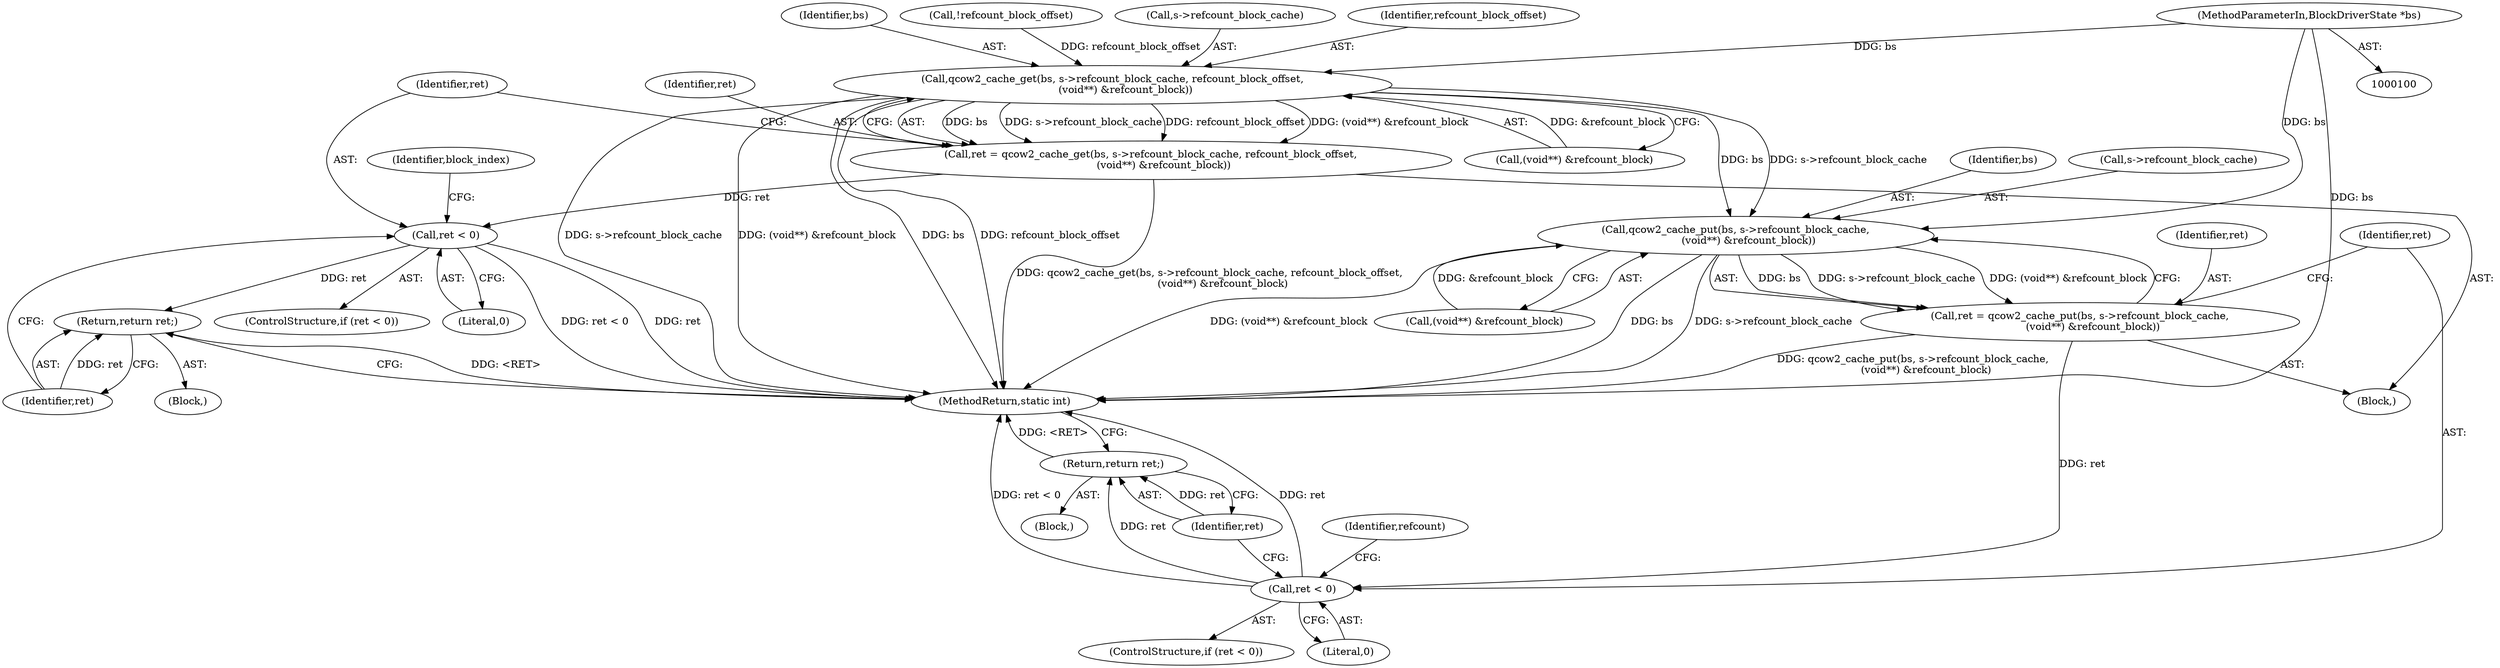 digraph "0_qemu_db8a31d11d6a60f48d6817530640d75aa72a9a2f@pointer" {
"1000101" [label="(MethodParameterIn,BlockDriverState *bs)"];
"1000149" [label="(Call,qcow2_cache_get(bs, s->refcount_block_cache, refcount_block_offset,\n        (void**) &refcount_block))"];
"1000147" [label="(Call,ret = qcow2_cache_get(bs, s->refcount_block_cache, refcount_block_offset,\n        (void**) &refcount_block))"];
"1000160" [label="(Call,ret < 0)"];
"1000164" [label="(Return,return ret;)"];
"1000187" [label="(Call,qcow2_cache_put(bs, s->refcount_block_cache,\n        (void**) &refcount_block))"];
"1000185" [label="(Call,ret = qcow2_cache_put(bs, s->refcount_block_cache,\n        (void**) &refcount_block))"];
"1000197" [label="(Call,ret < 0)"];
"1000201" [label="(Return,return ret;)"];
"1000189" [label="(Call,s->refcount_block_cache)"];
"1000160" [label="(Call,ret < 0)"];
"1000159" [label="(ControlStructure,if (ret < 0))"];
"1000185" [label="(Call,ret = qcow2_cache_put(bs, s->refcount_block_cache,\n        (void**) &refcount_block))"];
"1000163" [label="(Block,)"];
"1000192" [label="(Call,(void**) &refcount_block)"];
"1000151" [label="(Call,s->refcount_block_cache)"];
"1000196" [label="(ControlStructure,if (ret < 0))"];
"1000199" [label="(Literal,0)"];
"1000200" [label="(Block,)"];
"1000154" [label="(Identifier,refcount_block_offset)"];
"1000162" [label="(Literal,0)"];
"1000202" [label="(Identifier,ret)"];
"1000187" [label="(Call,qcow2_cache_put(bs, s->refcount_block_cache,\n        (void**) &refcount_block))"];
"1000101" [label="(MethodParameterIn,BlockDriverState *bs)"];
"1000149" [label="(Call,qcow2_cache_get(bs, s->refcount_block_cache, refcount_block_offset,\n        (void**) &refcount_block))"];
"1000148" [label="(Identifier,ret)"];
"1000205" [label="(MethodReturn,static int)"];
"1000150" [label="(Identifier,bs)"];
"1000103" [label="(Block,)"];
"1000143" [label="(Call,!refcount_block_offset)"];
"1000188" [label="(Identifier,bs)"];
"1000147" [label="(Call,ret = qcow2_cache_get(bs, s->refcount_block_cache, refcount_block_offset,\n        (void**) &refcount_block))"];
"1000155" [label="(Call,(void**) &refcount_block)"];
"1000197" [label="(Call,ret < 0)"];
"1000201" [label="(Return,return ret;)"];
"1000165" [label="(Identifier,ret)"];
"1000167" [label="(Identifier,block_index)"];
"1000204" [label="(Identifier,refcount)"];
"1000164" [label="(Return,return ret;)"];
"1000198" [label="(Identifier,ret)"];
"1000186" [label="(Identifier,ret)"];
"1000161" [label="(Identifier,ret)"];
"1000101" -> "1000100"  [label="AST: "];
"1000101" -> "1000205"  [label="DDG: bs"];
"1000101" -> "1000149"  [label="DDG: bs"];
"1000101" -> "1000187"  [label="DDG: bs"];
"1000149" -> "1000147"  [label="AST: "];
"1000149" -> "1000155"  [label="CFG: "];
"1000150" -> "1000149"  [label="AST: "];
"1000151" -> "1000149"  [label="AST: "];
"1000154" -> "1000149"  [label="AST: "];
"1000155" -> "1000149"  [label="AST: "];
"1000147" -> "1000149"  [label="CFG: "];
"1000149" -> "1000205"  [label="DDG: refcount_block_offset"];
"1000149" -> "1000205"  [label="DDG: s->refcount_block_cache"];
"1000149" -> "1000205"  [label="DDG: (void**) &refcount_block"];
"1000149" -> "1000205"  [label="DDG: bs"];
"1000149" -> "1000147"  [label="DDG: bs"];
"1000149" -> "1000147"  [label="DDG: s->refcount_block_cache"];
"1000149" -> "1000147"  [label="DDG: refcount_block_offset"];
"1000149" -> "1000147"  [label="DDG: (void**) &refcount_block"];
"1000143" -> "1000149"  [label="DDG: refcount_block_offset"];
"1000155" -> "1000149"  [label="DDG: &refcount_block"];
"1000149" -> "1000187"  [label="DDG: bs"];
"1000149" -> "1000187"  [label="DDG: s->refcount_block_cache"];
"1000147" -> "1000103"  [label="AST: "];
"1000148" -> "1000147"  [label="AST: "];
"1000161" -> "1000147"  [label="CFG: "];
"1000147" -> "1000205"  [label="DDG: qcow2_cache_get(bs, s->refcount_block_cache, refcount_block_offset,\n        (void**) &refcount_block)"];
"1000147" -> "1000160"  [label="DDG: ret"];
"1000160" -> "1000159"  [label="AST: "];
"1000160" -> "1000162"  [label="CFG: "];
"1000161" -> "1000160"  [label="AST: "];
"1000162" -> "1000160"  [label="AST: "];
"1000165" -> "1000160"  [label="CFG: "];
"1000167" -> "1000160"  [label="CFG: "];
"1000160" -> "1000205"  [label="DDG: ret < 0"];
"1000160" -> "1000205"  [label="DDG: ret"];
"1000160" -> "1000164"  [label="DDG: ret"];
"1000164" -> "1000163"  [label="AST: "];
"1000164" -> "1000165"  [label="CFG: "];
"1000165" -> "1000164"  [label="AST: "];
"1000205" -> "1000164"  [label="CFG: "];
"1000164" -> "1000205"  [label="DDG: <RET>"];
"1000165" -> "1000164"  [label="DDG: ret"];
"1000187" -> "1000185"  [label="AST: "];
"1000187" -> "1000192"  [label="CFG: "];
"1000188" -> "1000187"  [label="AST: "];
"1000189" -> "1000187"  [label="AST: "];
"1000192" -> "1000187"  [label="AST: "];
"1000185" -> "1000187"  [label="CFG: "];
"1000187" -> "1000205"  [label="DDG: bs"];
"1000187" -> "1000205"  [label="DDG: s->refcount_block_cache"];
"1000187" -> "1000205"  [label="DDG: (void**) &refcount_block"];
"1000187" -> "1000185"  [label="DDG: bs"];
"1000187" -> "1000185"  [label="DDG: s->refcount_block_cache"];
"1000187" -> "1000185"  [label="DDG: (void**) &refcount_block"];
"1000192" -> "1000187"  [label="DDG: &refcount_block"];
"1000185" -> "1000103"  [label="AST: "];
"1000186" -> "1000185"  [label="AST: "];
"1000198" -> "1000185"  [label="CFG: "];
"1000185" -> "1000205"  [label="DDG: qcow2_cache_put(bs, s->refcount_block_cache,\n        (void**) &refcount_block)"];
"1000185" -> "1000197"  [label="DDG: ret"];
"1000197" -> "1000196"  [label="AST: "];
"1000197" -> "1000199"  [label="CFG: "];
"1000198" -> "1000197"  [label="AST: "];
"1000199" -> "1000197"  [label="AST: "];
"1000202" -> "1000197"  [label="CFG: "];
"1000204" -> "1000197"  [label="CFG: "];
"1000197" -> "1000205"  [label="DDG: ret < 0"];
"1000197" -> "1000205"  [label="DDG: ret"];
"1000197" -> "1000201"  [label="DDG: ret"];
"1000201" -> "1000200"  [label="AST: "];
"1000201" -> "1000202"  [label="CFG: "];
"1000202" -> "1000201"  [label="AST: "];
"1000205" -> "1000201"  [label="CFG: "];
"1000201" -> "1000205"  [label="DDG: <RET>"];
"1000202" -> "1000201"  [label="DDG: ret"];
}
